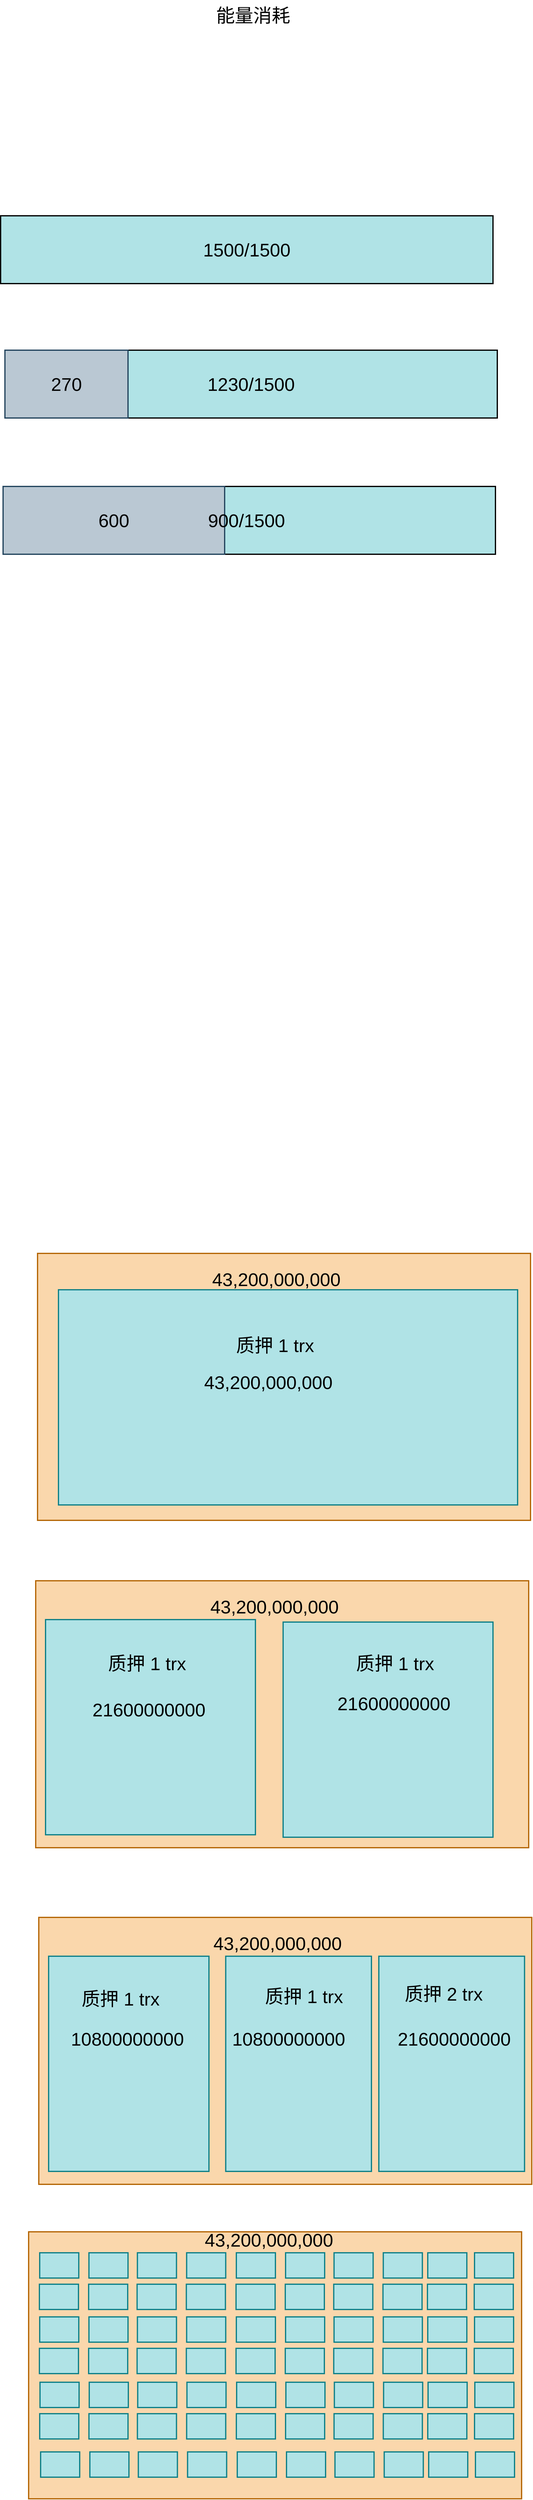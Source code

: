 <mxfile version="20.5.1" type="github">
  <diagram id="SrC4VH6lOz7VmCzOTrHH" name="第 1 页">
    <mxGraphModel dx="946" dy="2176" grid="0" gridSize="10" guides="1" tooltips="1" connect="1" arrows="1" fold="1" page="1" pageScale="1" pageWidth="1169" pageHeight="1654" math="0" shadow="0">
      <root>
        <mxCell id="0" />
        <mxCell id="1" parent="0" />
        <mxCell id="bhglwZXVVEl7jcrbFOMm-1" value="&lt;font style=&quot;font-size: 30px;&quot;&gt;1230/1500&lt;/font&gt;" style="rounded=0;whiteSpace=wrap;html=1;strokeWidth=2;fillColor=#b0e3e6;strokeColor=#000000;" vertex="1" parent="1">
          <mxGeometry x="134" y="308" width="800" height="110" as="geometry" />
        </mxCell>
        <mxCell id="bhglwZXVVEl7jcrbFOMm-2" value="270" style="rounded=0;whiteSpace=wrap;html=1;strokeColor=#23445d;strokeWidth=2;fontSize=30;fillColor=#bac8d3;" vertex="1" parent="1">
          <mxGeometry x="134" y="308" width="200" height="110" as="geometry" />
        </mxCell>
        <mxCell id="bhglwZXVVEl7jcrbFOMm-3" value="能量消耗" style="text;html=1;align=center;verticalAlign=middle;resizable=0;points=[];autosize=1;strokeColor=none;fillColor=none;fontSize=30;strokeWidth=2;" vertex="1" parent="1">
          <mxGeometry x="467" y="-260" width="140" height="50" as="geometry" />
        </mxCell>
        <mxCell id="bhglwZXVVEl7jcrbFOMm-4" value="" style="rounded=0;whiteSpace=wrap;html=1;strokeWidth=2;fillColor=#b0e3e6;strokeColor=#000000;" vertex="1" parent="1">
          <mxGeometry x="131" y="529" width="800" height="110" as="geometry" />
        </mxCell>
        <mxCell id="bhglwZXVVEl7jcrbFOMm-5" value="600" style="rounded=0;whiteSpace=wrap;html=1;strokeColor=#23445d;strokeWidth=2;fontSize=30;fillColor=#bac8d3;" vertex="1" parent="1">
          <mxGeometry x="131" y="529" width="360" height="110" as="geometry" />
        </mxCell>
        <mxCell id="bhglwZXVVEl7jcrbFOMm-6" value="&lt;span style=&quot;&quot;&gt;900/1500&lt;/span&gt;" style="text;html=1;align=center;verticalAlign=middle;resizable=0;points=[];autosize=1;strokeColor=none;fillColor=none;fontSize=30;strokeWidth=2;" vertex="1" parent="1">
          <mxGeometry x="454" y="560" width="143" height="48" as="geometry" />
        </mxCell>
        <mxCell id="bhglwZXVVEl7jcrbFOMm-7" value="&lt;font style=&quot;font-size: 30px;&quot;&gt;1500/1500&lt;/font&gt;" style="rounded=0;whiteSpace=wrap;html=1;strokeWidth=2;fillColor=#b0e3e6;strokeColor=#000000;" vertex="1" parent="1">
          <mxGeometry x="127" y="90" width="800" height="110" as="geometry" />
        </mxCell>
        <mxCell id="bhglwZXVVEl7jcrbFOMm-9" value="" style="rounded=0;whiteSpace=wrap;html=1;strokeColor=#b46504;strokeWidth=2;fontSize=30;fillColor=#fad7ac;" vertex="1" parent="1">
          <mxGeometry x="187" y="1773" width="801" height="433" as="geometry" />
        </mxCell>
        <mxCell id="bhglwZXVVEl7jcrbFOMm-10" value="43,200,000,000" style="text;html=1;strokeColor=none;fillColor=none;align=center;verticalAlign=middle;whiteSpace=wrap;rounded=0;strokeWidth=2;fontSize=30;" vertex="1" parent="1">
          <mxGeometry x="545" y="1800" width="60" height="30" as="geometry" />
        </mxCell>
        <mxCell id="bhglwZXVVEl7jcrbFOMm-12" value="" style="rounded=0;whiteSpace=wrap;html=1;strokeColor=#0e8088;strokeWidth=2;fontSize=30;fillColor=#b0e3e6;" vertex="1" parent="1">
          <mxGeometry x="221" y="1832" width="746" height="349" as="geometry" />
        </mxCell>
        <mxCell id="bhglwZXVVEl7jcrbFOMm-13" value="质押 1 trx" style="text;html=1;strokeColor=none;fillColor=none;align=center;verticalAlign=middle;whiteSpace=wrap;rounded=0;strokeWidth=2;fontSize=30;" vertex="1" parent="1">
          <mxGeometry x="468" y="1907" width="210" height="30" as="geometry" />
        </mxCell>
        <mxCell id="bhglwZXVVEl7jcrbFOMm-14" value="43,200,000,000" style="text;html=1;strokeColor=none;fillColor=none;align=center;verticalAlign=middle;whiteSpace=wrap;rounded=0;strokeWidth=2;fontSize=30;" vertex="1" parent="1">
          <mxGeometry x="532" y="1967" width="60" height="30" as="geometry" />
        </mxCell>
        <mxCell id="bhglwZXVVEl7jcrbFOMm-15" value="" style="rounded=0;whiteSpace=wrap;html=1;strokeColor=#b46504;strokeWidth=2;fontSize=30;fillColor=#fad7ac;" vertex="1" parent="1">
          <mxGeometry x="184" y="2304" width="801" height="433" as="geometry" />
        </mxCell>
        <mxCell id="bhglwZXVVEl7jcrbFOMm-16" value="43,200,000,000" style="text;html=1;strokeColor=none;fillColor=none;align=center;verticalAlign=middle;whiteSpace=wrap;rounded=0;strokeWidth=2;fontSize=30;" vertex="1" parent="1">
          <mxGeometry x="542" y="2331" width="60" height="30" as="geometry" />
        </mxCell>
        <mxCell id="bhglwZXVVEl7jcrbFOMm-17" value="" style="rounded=0;whiteSpace=wrap;html=1;strokeColor=#0e8088;strokeWidth=2;fontSize=30;fillColor=#b0e3e6;" vertex="1" parent="1">
          <mxGeometry x="200" y="2367" width="341" height="349" as="geometry" />
        </mxCell>
        <mxCell id="bhglwZXVVEl7jcrbFOMm-18" value="质押 1 trx" style="text;html=1;strokeColor=none;fillColor=none;align=center;verticalAlign=middle;whiteSpace=wrap;rounded=0;strokeWidth=2;fontSize=30;" vertex="1" parent="1">
          <mxGeometry x="260" y="2423" width="210" height="30" as="geometry" />
        </mxCell>
        <mxCell id="bhglwZXVVEl7jcrbFOMm-19" value="21600000000" style="text;html=1;strokeColor=none;fillColor=none;align=center;verticalAlign=middle;whiteSpace=wrap;rounded=0;strokeWidth=2;fontSize=30;" vertex="1" parent="1">
          <mxGeometry x="338" y="2498" width="60" height="30" as="geometry" />
        </mxCell>
        <mxCell id="bhglwZXVVEl7jcrbFOMm-20" value="" style="rounded=0;whiteSpace=wrap;html=1;strokeColor=#0e8088;strokeWidth=2;fontSize=30;fillColor=#b0e3e6;" vertex="1" parent="1">
          <mxGeometry x="586" y="2371" width="341" height="349" as="geometry" />
        </mxCell>
        <mxCell id="bhglwZXVVEl7jcrbFOMm-21" value="质押 1 trx" style="text;html=1;strokeColor=none;fillColor=none;align=center;verticalAlign=middle;whiteSpace=wrap;rounded=0;strokeWidth=2;fontSize=30;" vertex="1" parent="1">
          <mxGeometry x="663" y="2423" width="210" height="30" as="geometry" />
        </mxCell>
        <mxCell id="bhglwZXVVEl7jcrbFOMm-22" value="21600000000" style="text;html=1;strokeColor=none;fillColor=none;align=center;verticalAlign=middle;whiteSpace=wrap;rounded=0;strokeWidth=2;fontSize=30;" vertex="1" parent="1">
          <mxGeometry x="736" y="2488" width="60" height="30" as="geometry" />
        </mxCell>
        <mxCell id="bhglwZXVVEl7jcrbFOMm-25" value="" style="rounded=0;whiteSpace=wrap;html=1;strokeColor=#b46504;strokeWidth=2;fontSize=30;fillColor=#fad7ac;" vertex="1" parent="1">
          <mxGeometry x="189" y="2850" width="801" height="433" as="geometry" />
        </mxCell>
        <mxCell id="bhglwZXVVEl7jcrbFOMm-26" value="43,200,000,000" style="text;html=1;strokeColor=none;fillColor=none;align=center;verticalAlign=middle;whiteSpace=wrap;rounded=0;strokeWidth=2;fontSize=30;" vertex="1" parent="1">
          <mxGeometry x="547" y="2877" width="60" height="30" as="geometry" />
        </mxCell>
        <mxCell id="bhglwZXVVEl7jcrbFOMm-27" value="" style="rounded=0;whiteSpace=wrap;html=1;strokeColor=#0e8088;strokeWidth=2;fontSize=30;fillColor=#b0e3e6;" vertex="1" parent="1">
          <mxGeometry x="205" y="2913" width="260.5" height="349" as="geometry" />
        </mxCell>
        <mxCell id="bhglwZXVVEl7jcrbFOMm-28" value="质押 1 trx" style="text;html=1;strokeColor=none;fillColor=none;align=center;verticalAlign=middle;whiteSpace=wrap;rounded=0;strokeWidth=2;fontSize=30;" vertex="1" parent="1">
          <mxGeometry x="216.5" y="2967" width="210" height="30" as="geometry" />
        </mxCell>
        <mxCell id="bhglwZXVVEl7jcrbFOMm-29" value="10800000000" style="text;html=1;strokeColor=none;fillColor=none;align=center;verticalAlign=middle;whiteSpace=wrap;rounded=0;strokeWidth=2;fontSize=30;" vertex="1" parent="1">
          <mxGeometry x="302.5" y="3032" width="60" height="30" as="geometry" />
        </mxCell>
        <mxCell id="bhglwZXVVEl7jcrbFOMm-30" value="" style="rounded=0;whiteSpace=wrap;html=1;strokeColor=#0e8088;strokeWidth=2;fontSize=30;fillColor=#b0e3e6;" vertex="1" parent="1">
          <mxGeometry x="492.75" y="2913" width="236.75" height="349" as="geometry" />
        </mxCell>
        <mxCell id="bhglwZXVVEl7jcrbFOMm-31" value="质押 1 trx" style="text;html=1;strokeColor=none;fillColor=none;align=center;verticalAlign=middle;whiteSpace=wrap;rounded=0;strokeWidth=2;fontSize=30;" vertex="1" parent="1">
          <mxGeometry x="514.5" y="2963" width="210" height="30" as="geometry" />
        </mxCell>
        <mxCell id="bhglwZXVVEl7jcrbFOMm-32" value="10800000000" style="text;html=1;strokeColor=none;fillColor=none;align=center;verticalAlign=middle;whiteSpace=wrap;rounded=0;strokeWidth=2;fontSize=30;" vertex="1" parent="1">
          <mxGeometry x="564.5" y="3032" width="60" height="30" as="geometry" />
        </mxCell>
        <mxCell id="bhglwZXVVEl7jcrbFOMm-34" value="" style="rounded=0;whiteSpace=wrap;html=1;strokeColor=#0e8088;strokeWidth=2;fontSize=30;fillColor=#b0e3e6;" vertex="1" parent="1">
          <mxGeometry x="741.5" y="2913" width="236.75" height="349" as="geometry" />
        </mxCell>
        <mxCell id="bhglwZXVVEl7jcrbFOMm-35" value="质押 2 trx" style="text;html=1;strokeColor=none;fillColor=none;align=center;verticalAlign=middle;whiteSpace=wrap;rounded=0;strokeWidth=2;fontSize=30;" vertex="1" parent="1">
          <mxGeometry x="741.5" y="2959" width="210" height="30" as="geometry" />
        </mxCell>
        <mxCell id="bhglwZXVVEl7jcrbFOMm-36" value="21600000000" style="text;html=1;strokeColor=none;fillColor=none;align=center;verticalAlign=middle;whiteSpace=wrap;rounded=0;strokeWidth=2;fontSize=30;" vertex="1" parent="1">
          <mxGeometry x="833.5" y="3032" width="60" height="30" as="geometry" />
        </mxCell>
        <mxCell id="bhglwZXVVEl7jcrbFOMm-37" value="" style="rounded=0;whiteSpace=wrap;html=1;strokeColor=#b46504;strokeWidth=2;fontSize=30;fillColor=#fad7ac;" vertex="1" parent="1">
          <mxGeometry x="172.5" y="3360" width="801" height="433" as="geometry" />
        </mxCell>
        <mxCell id="bhglwZXVVEl7jcrbFOMm-38" value="43,200,000,000" style="text;html=1;strokeColor=none;fillColor=none;align=center;verticalAlign=middle;whiteSpace=wrap;rounded=0;strokeWidth=2;fontSize=30;" vertex="1" parent="1">
          <mxGeometry x="532.5" y="3358" width="60" height="30" as="geometry" />
        </mxCell>
        <mxCell id="bhglwZXVVEl7jcrbFOMm-39" value="" style="rounded=0;whiteSpace=wrap;html=1;strokeColor=#0e8088;strokeWidth=2;fontSize=30;fillColor=#b0e3e6;" vertex="1" parent="1">
          <mxGeometry x="190.5" y="3394" width="63.5" height="41" as="geometry" />
        </mxCell>
        <mxCell id="bhglwZXVVEl7jcrbFOMm-48" value="" style="rounded=0;whiteSpace=wrap;html=1;strokeColor=#0e8088;strokeWidth=2;fontSize=30;fillColor=#b0e3e6;" vertex="1" parent="1">
          <mxGeometry x="270.5" y="3394" width="63.5" height="41" as="geometry" />
        </mxCell>
        <mxCell id="bhglwZXVVEl7jcrbFOMm-49" value="" style="rounded=0;whiteSpace=wrap;html=1;strokeColor=#0e8088;strokeWidth=2;fontSize=30;fillColor=#b0e3e6;" vertex="1" parent="1">
          <mxGeometry x="349.25" y="3394" width="63.5" height="41" as="geometry" />
        </mxCell>
        <mxCell id="bhglwZXVVEl7jcrbFOMm-50" value="" style="rounded=0;whiteSpace=wrap;html=1;strokeColor=#0e8088;strokeWidth=2;fontSize=30;fillColor=#b0e3e6;" vertex="1" parent="1">
          <mxGeometry x="429.25" y="3394" width="63.5" height="41" as="geometry" />
        </mxCell>
        <mxCell id="bhglwZXVVEl7jcrbFOMm-51" value="" style="rounded=0;whiteSpace=wrap;html=1;strokeColor=#0e8088;strokeWidth=2;fontSize=30;fillColor=#b0e3e6;" vertex="1" parent="1">
          <mxGeometry x="510" y="3394" width="63.5" height="41" as="geometry" />
        </mxCell>
        <mxCell id="bhglwZXVVEl7jcrbFOMm-52" value="" style="rounded=0;whiteSpace=wrap;html=1;strokeColor=#0e8088;strokeWidth=2;fontSize=30;fillColor=#b0e3e6;" vertex="1" parent="1">
          <mxGeometry x="590" y="3394" width="63.5" height="41" as="geometry" />
        </mxCell>
        <mxCell id="bhglwZXVVEl7jcrbFOMm-53" value="" style="rounded=0;whiteSpace=wrap;html=1;strokeColor=#0e8088;strokeWidth=2;fontSize=30;fillColor=#b0e3e6;" vertex="1" parent="1">
          <mxGeometry x="668.75" y="3394" width="63.5" height="41" as="geometry" />
        </mxCell>
        <mxCell id="bhglwZXVVEl7jcrbFOMm-54" value="" style="rounded=0;whiteSpace=wrap;html=1;strokeColor=#0e8088;strokeWidth=2;fontSize=30;fillColor=#b0e3e6;" vertex="1" parent="1">
          <mxGeometry x="748.75" y="3394" width="63.5" height="41" as="geometry" />
        </mxCell>
        <mxCell id="bhglwZXVVEl7jcrbFOMm-55" value="" style="rounded=0;whiteSpace=wrap;html=1;strokeColor=#0e8088;strokeWidth=2;fontSize=30;fillColor=#b0e3e6;" vertex="1" parent="1">
          <mxGeometry x="821" y="3394" width="63.5" height="41" as="geometry" />
        </mxCell>
        <mxCell id="bhglwZXVVEl7jcrbFOMm-56" value="" style="rounded=0;whiteSpace=wrap;html=1;strokeColor=#0e8088;strokeWidth=2;fontSize=30;fillColor=#b0e3e6;" vertex="1" parent="1">
          <mxGeometry x="897" y="3394" width="63.5" height="41" as="geometry" />
        </mxCell>
        <mxCell id="bhglwZXVVEl7jcrbFOMm-57" value="" style="rounded=0;whiteSpace=wrap;html=1;strokeColor=#0e8088;strokeWidth=2;fontSize=30;fillColor=#b0e3e6;" vertex="1" parent="1">
          <mxGeometry x="190" y="3445" width="63.5" height="41" as="geometry" />
        </mxCell>
        <mxCell id="bhglwZXVVEl7jcrbFOMm-58" value="" style="rounded=0;whiteSpace=wrap;html=1;strokeColor=#0e8088;strokeWidth=2;fontSize=30;fillColor=#b0e3e6;" vertex="1" parent="1">
          <mxGeometry x="270" y="3445" width="63.5" height="41" as="geometry" />
        </mxCell>
        <mxCell id="bhglwZXVVEl7jcrbFOMm-59" value="" style="rounded=0;whiteSpace=wrap;html=1;strokeColor=#0e8088;strokeWidth=2;fontSize=30;fillColor=#b0e3e6;" vertex="1" parent="1">
          <mxGeometry x="348.75" y="3445" width="63.5" height="41" as="geometry" />
        </mxCell>
        <mxCell id="bhglwZXVVEl7jcrbFOMm-60" value="" style="rounded=0;whiteSpace=wrap;html=1;strokeColor=#0e8088;strokeWidth=2;fontSize=30;fillColor=#b0e3e6;" vertex="1" parent="1">
          <mxGeometry x="428.75" y="3445" width="63.5" height="41" as="geometry" />
        </mxCell>
        <mxCell id="bhglwZXVVEl7jcrbFOMm-61" value="" style="rounded=0;whiteSpace=wrap;html=1;strokeColor=#0e8088;strokeWidth=2;fontSize=30;fillColor=#b0e3e6;" vertex="1" parent="1">
          <mxGeometry x="509.5" y="3445" width="63.5" height="41" as="geometry" />
        </mxCell>
        <mxCell id="bhglwZXVVEl7jcrbFOMm-62" value="" style="rounded=0;whiteSpace=wrap;html=1;strokeColor=#0e8088;strokeWidth=2;fontSize=30;fillColor=#b0e3e6;" vertex="1" parent="1">
          <mxGeometry x="589.5" y="3445" width="63.5" height="41" as="geometry" />
        </mxCell>
        <mxCell id="bhglwZXVVEl7jcrbFOMm-63" value="" style="rounded=0;whiteSpace=wrap;html=1;strokeColor=#0e8088;strokeWidth=2;fontSize=30;fillColor=#b0e3e6;" vertex="1" parent="1">
          <mxGeometry x="668.25" y="3445" width="63.5" height="41" as="geometry" />
        </mxCell>
        <mxCell id="bhglwZXVVEl7jcrbFOMm-64" value="" style="rounded=0;whiteSpace=wrap;html=1;strokeColor=#0e8088;strokeWidth=2;fontSize=30;fillColor=#b0e3e6;" vertex="1" parent="1">
          <mxGeometry x="748.25" y="3445" width="63.5" height="41" as="geometry" />
        </mxCell>
        <mxCell id="bhglwZXVVEl7jcrbFOMm-65" value="" style="rounded=0;whiteSpace=wrap;html=1;strokeColor=#0e8088;strokeWidth=2;fontSize=30;fillColor=#b0e3e6;" vertex="1" parent="1">
          <mxGeometry x="820.5" y="3445" width="63.5" height="41" as="geometry" />
        </mxCell>
        <mxCell id="bhglwZXVVEl7jcrbFOMm-66" value="" style="rounded=0;whiteSpace=wrap;html=1;strokeColor=#0e8088;strokeWidth=2;fontSize=30;fillColor=#b0e3e6;" vertex="1" parent="1">
          <mxGeometry x="896.5" y="3445" width="63.5" height="41" as="geometry" />
        </mxCell>
        <mxCell id="bhglwZXVVEl7jcrbFOMm-67" value="" style="rounded=0;whiteSpace=wrap;html=1;strokeColor=#0e8088;strokeWidth=2;fontSize=30;fillColor=#b0e3e6;" vertex="1" parent="1">
          <mxGeometry x="190.5" y="3498" width="63.5" height="41" as="geometry" />
        </mxCell>
        <mxCell id="bhglwZXVVEl7jcrbFOMm-68" value="" style="rounded=0;whiteSpace=wrap;html=1;strokeColor=#0e8088;strokeWidth=2;fontSize=30;fillColor=#b0e3e6;" vertex="1" parent="1">
          <mxGeometry x="270.5" y="3498" width="63.5" height="41" as="geometry" />
        </mxCell>
        <mxCell id="bhglwZXVVEl7jcrbFOMm-69" value="" style="rounded=0;whiteSpace=wrap;html=1;strokeColor=#0e8088;strokeWidth=2;fontSize=30;fillColor=#b0e3e6;" vertex="1" parent="1">
          <mxGeometry x="349.25" y="3498" width="63.5" height="41" as="geometry" />
        </mxCell>
        <mxCell id="bhglwZXVVEl7jcrbFOMm-70" value="" style="rounded=0;whiteSpace=wrap;html=1;strokeColor=#0e8088;strokeWidth=2;fontSize=30;fillColor=#b0e3e6;" vertex="1" parent="1">
          <mxGeometry x="429.25" y="3498" width="63.5" height="41" as="geometry" />
        </mxCell>
        <mxCell id="bhglwZXVVEl7jcrbFOMm-71" value="" style="rounded=0;whiteSpace=wrap;html=1;strokeColor=#0e8088;strokeWidth=2;fontSize=30;fillColor=#b0e3e6;" vertex="1" parent="1">
          <mxGeometry x="510" y="3498" width="63.5" height="41" as="geometry" />
        </mxCell>
        <mxCell id="bhglwZXVVEl7jcrbFOMm-72" value="" style="rounded=0;whiteSpace=wrap;html=1;strokeColor=#0e8088;strokeWidth=2;fontSize=30;fillColor=#b0e3e6;" vertex="1" parent="1">
          <mxGeometry x="590" y="3498" width="63.5" height="41" as="geometry" />
        </mxCell>
        <mxCell id="bhglwZXVVEl7jcrbFOMm-73" value="" style="rounded=0;whiteSpace=wrap;html=1;strokeColor=#0e8088;strokeWidth=2;fontSize=30;fillColor=#b0e3e6;" vertex="1" parent="1">
          <mxGeometry x="668.75" y="3498" width="63.5" height="41" as="geometry" />
        </mxCell>
        <mxCell id="bhglwZXVVEl7jcrbFOMm-74" value="" style="rounded=0;whiteSpace=wrap;html=1;strokeColor=#0e8088;strokeWidth=2;fontSize=30;fillColor=#b0e3e6;" vertex="1" parent="1">
          <mxGeometry x="748.75" y="3498" width="63.5" height="41" as="geometry" />
        </mxCell>
        <mxCell id="bhglwZXVVEl7jcrbFOMm-75" value="" style="rounded=0;whiteSpace=wrap;html=1;strokeColor=#0e8088;strokeWidth=2;fontSize=30;fillColor=#b0e3e6;" vertex="1" parent="1">
          <mxGeometry x="821" y="3498" width="63.5" height="41" as="geometry" />
        </mxCell>
        <mxCell id="bhglwZXVVEl7jcrbFOMm-76" value="" style="rounded=0;whiteSpace=wrap;html=1;strokeColor=#0e8088;strokeWidth=2;fontSize=30;fillColor=#b0e3e6;" vertex="1" parent="1">
          <mxGeometry x="897" y="3498" width="63.5" height="41" as="geometry" />
        </mxCell>
        <mxCell id="bhglwZXVVEl7jcrbFOMm-77" value="" style="rounded=0;whiteSpace=wrap;html=1;strokeColor=#0e8088;strokeWidth=2;fontSize=30;fillColor=#b0e3e6;" vertex="1" parent="1">
          <mxGeometry x="190" y="3549" width="63.5" height="41" as="geometry" />
        </mxCell>
        <mxCell id="bhglwZXVVEl7jcrbFOMm-78" value="" style="rounded=0;whiteSpace=wrap;html=1;strokeColor=#0e8088;strokeWidth=2;fontSize=30;fillColor=#b0e3e6;" vertex="1" parent="1">
          <mxGeometry x="270" y="3549" width="63.5" height="41" as="geometry" />
        </mxCell>
        <mxCell id="bhglwZXVVEl7jcrbFOMm-79" value="" style="rounded=0;whiteSpace=wrap;html=1;strokeColor=#0e8088;strokeWidth=2;fontSize=30;fillColor=#b0e3e6;" vertex="1" parent="1">
          <mxGeometry x="348.75" y="3549" width="63.5" height="41" as="geometry" />
        </mxCell>
        <mxCell id="bhglwZXVVEl7jcrbFOMm-80" value="" style="rounded=0;whiteSpace=wrap;html=1;strokeColor=#0e8088;strokeWidth=2;fontSize=30;fillColor=#b0e3e6;" vertex="1" parent="1">
          <mxGeometry x="428.75" y="3549" width="63.5" height="41" as="geometry" />
        </mxCell>
        <mxCell id="bhglwZXVVEl7jcrbFOMm-81" value="" style="rounded=0;whiteSpace=wrap;html=1;strokeColor=#0e8088;strokeWidth=2;fontSize=30;fillColor=#b0e3e6;" vertex="1" parent="1">
          <mxGeometry x="509.5" y="3549" width="63.5" height="41" as="geometry" />
        </mxCell>
        <mxCell id="bhglwZXVVEl7jcrbFOMm-82" value="" style="rounded=0;whiteSpace=wrap;html=1;strokeColor=#0e8088;strokeWidth=2;fontSize=30;fillColor=#b0e3e6;" vertex="1" parent="1">
          <mxGeometry x="589.5" y="3549" width="63.5" height="41" as="geometry" />
        </mxCell>
        <mxCell id="bhglwZXVVEl7jcrbFOMm-83" value="" style="rounded=0;whiteSpace=wrap;html=1;strokeColor=#0e8088;strokeWidth=2;fontSize=30;fillColor=#b0e3e6;" vertex="1" parent="1">
          <mxGeometry x="668.25" y="3549" width="63.5" height="41" as="geometry" />
        </mxCell>
        <mxCell id="bhglwZXVVEl7jcrbFOMm-84" value="" style="rounded=0;whiteSpace=wrap;html=1;strokeColor=#0e8088;strokeWidth=2;fontSize=30;fillColor=#b0e3e6;" vertex="1" parent="1">
          <mxGeometry x="748.25" y="3549" width="63.5" height="41" as="geometry" />
        </mxCell>
        <mxCell id="bhglwZXVVEl7jcrbFOMm-85" value="" style="rounded=0;whiteSpace=wrap;html=1;strokeColor=#0e8088;strokeWidth=2;fontSize=30;fillColor=#b0e3e6;" vertex="1" parent="1">
          <mxGeometry x="820.5" y="3549" width="63.5" height="41" as="geometry" />
        </mxCell>
        <mxCell id="bhglwZXVVEl7jcrbFOMm-86" value="" style="rounded=0;whiteSpace=wrap;html=1;strokeColor=#0e8088;strokeWidth=2;fontSize=30;fillColor=#b0e3e6;" vertex="1" parent="1">
          <mxGeometry x="896.5" y="3549" width="63.5" height="41" as="geometry" />
        </mxCell>
        <mxCell id="bhglwZXVVEl7jcrbFOMm-87" value="" style="rounded=0;whiteSpace=wrap;html=1;strokeColor=#0e8088;strokeWidth=2;fontSize=30;fillColor=#b0e3e6;" vertex="1" parent="1">
          <mxGeometry x="191" y="3604" width="63.5" height="41" as="geometry" />
        </mxCell>
        <mxCell id="bhglwZXVVEl7jcrbFOMm-88" value="" style="rounded=0;whiteSpace=wrap;html=1;strokeColor=#0e8088;strokeWidth=2;fontSize=30;fillColor=#b0e3e6;" vertex="1" parent="1">
          <mxGeometry x="271" y="3604" width="63.5" height="41" as="geometry" />
        </mxCell>
        <mxCell id="bhglwZXVVEl7jcrbFOMm-89" value="" style="rounded=0;whiteSpace=wrap;html=1;strokeColor=#0e8088;strokeWidth=2;fontSize=30;fillColor=#b0e3e6;" vertex="1" parent="1">
          <mxGeometry x="349.75" y="3604" width="63.5" height="41" as="geometry" />
        </mxCell>
        <mxCell id="bhglwZXVVEl7jcrbFOMm-90" value="" style="rounded=0;whiteSpace=wrap;html=1;strokeColor=#0e8088;strokeWidth=2;fontSize=30;fillColor=#b0e3e6;" vertex="1" parent="1">
          <mxGeometry x="429.75" y="3604" width="63.5" height="41" as="geometry" />
        </mxCell>
        <mxCell id="bhglwZXVVEl7jcrbFOMm-91" value="" style="rounded=0;whiteSpace=wrap;html=1;strokeColor=#0e8088;strokeWidth=2;fontSize=30;fillColor=#b0e3e6;" vertex="1" parent="1">
          <mxGeometry x="510.5" y="3604" width="63.5" height="41" as="geometry" />
        </mxCell>
        <mxCell id="bhglwZXVVEl7jcrbFOMm-92" value="" style="rounded=0;whiteSpace=wrap;html=1;strokeColor=#0e8088;strokeWidth=2;fontSize=30;fillColor=#b0e3e6;" vertex="1" parent="1">
          <mxGeometry x="590.5" y="3604" width="63.5" height="41" as="geometry" />
        </mxCell>
        <mxCell id="bhglwZXVVEl7jcrbFOMm-93" value="" style="rounded=0;whiteSpace=wrap;html=1;strokeColor=#0e8088;strokeWidth=2;fontSize=30;fillColor=#b0e3e6;" vertex="1" parent="1">
          <mxGeometry x="669.25" y="3604" width="63.5" height="41" as="geometry" />
        </mxCell>
        <mxCell id="bhglwZXVVEl7jcrbFOMm-94" value="" style="rounded=0;whiteSpace=wrap;html=1;strokeColor=#0e8088;strokeWidth=2;fontSize=30;fillColor=#b0e3e6;" vertex="1" parent="1">
          <mxGeometry x="749.25" y="3604" width="63.5" height="41" as="geometry" />
        </mxCell>
        <mxCell id="bhglwZXVVEl7jcrbFOMm-95" value="" style="rounded=0;whiteSpace=wrap;html=1;strokeColor=#0e8088;strokeWidth=2;fontSize=30;fillColor=#b0e3e6;" vertex="1" parent="1">
          <mxGeometry x="821.5" y="3604" width="63.5" height="41" as="geometry" />
        </mxCell>
        <mxCell id="bhglwZXVVEl7jcrbFOMm-96" value="" style="rounded=0;whiteSpace=wrap;html=1;strokeColor=#0e8088;strokeWidth=2;fontSize=30;fillColor=#b0e3e6;" vertex="1" parent="1">
          <mxGeometry x="897.5" y="3604" width="63.5" height="41" as="geometry" />
        </mxCell>
        <mxCell id="bhglwZXVVEl7jcrbFOMm-97" value="" style="rounded=0;whiteSpace=wrap;html=1;strokeColor=#0e8088;strokeWidth=2;fontSize=30;fillColor=#b0e3e6;" vertex="1" parent="1">
          <mxGeometry x="190.5" y="3655" width="63.5" height="41" as="geometry" />
        </mxCell>
        <mxCell id="bhglwZXVVEl7jcrbFOMm-98" value="" style="rounded=0;whiteSpace=wrap;html=1;strokeColor=#0e8088;strokeWidth=2;fontSize=30;fillColor=#b0e3e6;" vertex="1" parent="1">
          <mxGeometry x="270.5" y="3655" width="63.5" height="41" as="geometry" />
        </mxCell>
        <mxCell id="bhglwZXVVEl7jcrbFOMm-99" value="" style="rounded=0;whiteSpace=wrap;html=1;strokeColor=#0e8088;strokeWidth=2;fontSize=30;fillColor=#b0e3e6;" vertex="1" parent="1">
          <mxGeometry x="349.25" y="3655" width="63.5" height="41" as="geometry" />
        </mxCell>
        <mxCell id="bhglwZXVVEl7jcrbFOMm-100" value="" style="rounded=0;whiteSpace=wrap;html=1;strokeColor=#0e8088;strokeWidth=2;fontSize=30;fillColor=#b0e3e6;" vertex="1" parent="1">
          <mxGeometry x="429.25" y="3655" width="63.5" height="41" as="geometry" />
        </mxCell>
        <mxCell id="bhglwZXVVEl7jcrbFOMm-101" value="" style="rounded=0;whiteSpace=wrap;html=1;strokeColor=#0e8088;strokeWidth=2;fontSize=30;fillColor=#b0e3e6;" vertex="1" parent="1">
          <mxGeometry x="510" y="3655" width="63.5" height="41" as="geometry" />
        </mxCell>
        <mxCell id="bhglwZXVVEl7jcrbFOMm-102" value="" style="rounded=0;whiteSpace=wrap;html=1;strokeColor=#0e8088;strokeWidth=2;fontSize=30;fillColor=#b0e3e6;" vertex="1" parent="1">
          <mxGeometry x="590" y="3655" width="63.5" height="41" as="geometry" />
        </mxCell>
        <mxCell id="bhglwZXVVEl7jcrbFOMm-103" value="" style="rounded=0;whiteSpace=wrap;html=1;strokeColor=#0e8088;strokeWidth=2;fontSize=30;fillColor=#b0e3e6;" vertex="1" parent="1">
          <mxGeometry x="668.75" y="3655" width="63.5" height="41" as="geometry" />
        </mxCell>
        <mxCell id="bhglwZXVVEl7jcrbFOMm-104" value="" style="rounded=0;whiteSpace=wrap;html=1;strokeColor=#0e8088;strokeWidth=2;fontSize=30;fillColor=#b0e3e6;" vertex="1" parent="1">
          <mxGeometry x="748.75" y="3655" width="63.5" height="41" as="geometry" />
        </mxCell>
        <mxCell id="bhglwZXVVEl7jcrbFOMm-105" value="" style="rounded=0;whiteSpace=wrap;html=1;strokeColor=#0e8088;strokeWidth=2;fontSize=30;fillColor=#b0e3e6;" vertex="1" parent="1">
          <mxGeometry x="821" y="3655" width="63.5" height="41" as="geometry" />
        </mxCell>
        <mxCell id="bhglwZXVVEl7jcrbFOMm-106" value="" style="rounded=0;whiteSpace=wrap;html=1;strokeColor=#0e8088;strokeWidth=2;fontSize=30;fillColor=#b0e3e6;" vertex="1" parent="1">
          <mxGeometry x="897" y="3655" width="63.5" height="41" as="geometry" />
        </mxCell>
        <mxCell id="bhglwZXVVEl7jcrbFOMm-107" value="" style="rounded=0;whiteSpace=wrap;html=1;strokeColor=#0e8088;strokeWidth=2;fontSize=30;fillColor=#b0e3e6;" vertex="1" parent="1">
          <mxGeometry x="192" y="3717" width="63.5" height="41" as="geometry" />
        </mxCell>
        <mxCell id="bhglwZXVVEl7jcrbFOMm-108" value="" style="rounded=0;whiteSpace=wrap;html=1;strokeColor=#0e8088;strokeWidth=2;fontSize=30;fillColor=#b0e3e6;" vertex="1" parent="1">
          <mxGeometry x="272" y="3717" width="63.5" height="41" as="geometry" />
        </mxCell>
        <mxCell id="bhglwZXVVEl7jcrbFOMm-109" value="" style="rounded=0;whiteSpace=wrap;html=1;strokeColor=#0e8088;strokeWidth=2;fontSize=30;fillColor=#b0e3e6;" vertex="1" parent="1">
          <mxGeometry x="350.75" y="3717" width="63.5" height="41" as="geometry" />
        </mxCell>
        <mxCell id="bhglwZXVVEl7jcrbFOMm-110" value="" style="rounded=0;whiteSpace=wrap;html=1;strokeColor=#0e8088;strokeWidth=2;fontSize=30;fillColor=#b0e3e6;" vertex="1" parent="1">
          <mxGeometry x="430.75" y="3717" width="63.5" height="41" as="geometry" />
        </mxCell>
        <mxCell id="bhglwZXVVEl7jcrbFOMm-111" value="" style="rounded=0;whiteSpace=wrap;html=1;strokeColor=#0e8088;strokeWidth=2;fontSize=30;fillColor=#b0e3e6;" vertex="1" parent="1">
          <mxGeometry x="511.5" y="3717" width="63.5" height="41" as="geometry" />
        </mxCell>
        <mxCell id="bhglwZXVVEl7jcrbFOMm-112" value="" style="rounded=0;whiteSpace=wrap;html=1;strokeColor=#0e8088;strokeWidth=2;fontSize=30;fillColor=#b0e3e6;" vertex="1" parent="1">
          <mxGeometry x="591.5" y="3717" width="63.5" height="41" as="geometry" />
        </mxCell>
        <mxCell id="bhglwZXVVEl7jcrbFOMm-113" value="" style="rounded=0;whiteSpace=wrap;html=1;strokeColor=#0e8088;strokeWidth=2;fontSize=30;fillColor=#b0e3e6;" vertex="1" parent="1">
          <mxGeometry x="670.25" y="3717" width="63.5" height="41" as="geometry" />
        </mxCell>
        <mxCell id="bhglwZXVVEl7jcrbFOMm-114" value="" style="rounded=0;whiteSpace=wrap;html=1;strokeColor=#0e8088;strokeWidth=2;fontSize=30;fillColor=#b0e3e6;" vertex="1" parent="1">
          <mxGeometry x="750.25" y="3717" width="63.5" height="41" as="geometry" />
        </mxCell>
        <mxCell id="bhglwZXVVEl7jcrbFOMm-115" value="" style="rounded=0;whiteSpace=wrap;html=1;strokeColor=#0e8088;strokeWidth=2;fontSize=30;fillColor=#b0e3e6;" vertex="1" parent="1">
          <mxGeometry x="822.5" y="3717" width="63.5" height="41" as="geometry" />
        </mxCell>
        <mxCell id="bhglwZXVVEl7jcrbFOMm-116" value="" style="rounded=0;whiteSpace=wrap;html=1;strokeColor=#0e8088;strokeWidth=2;fontSize=30;fillColor=#b0e3e6;" vertex="1" parent="1">
          <mxGeometry x="898.5" y="3717" width="63.5" height="41" as="geometry" />
        </mxCell>
      </root>
    </mxGraphModel>
  </diagram>
</mxfile>
